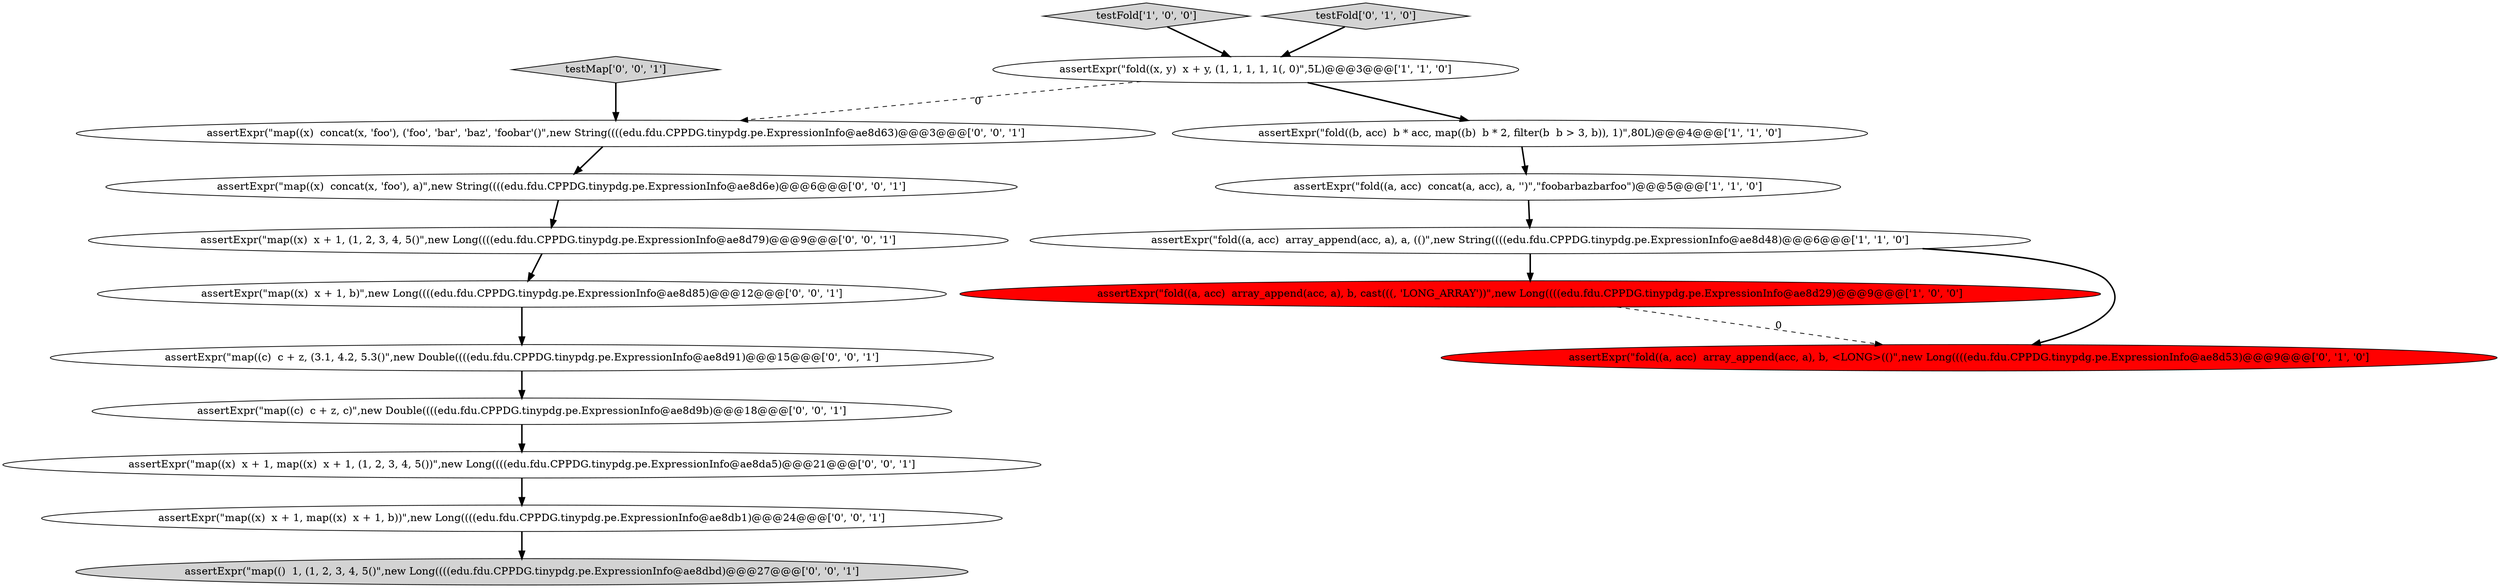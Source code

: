 digraph {
12 [style = filled, label = "assertExpr(\"map((c)  c + z, c)\",new Double((((edu.fdu.CPPDG.tinypdg.pe.ExpressionInfo@ae8d9b)@@@18@@@['0', '0', '1']", fillcolor = white, shape = ellipse image = "AAA0AAABBB3BBB"];
17 [style = filled, label = "testMap['0', '0', '1']", fillcolor = lightgray, shape = diamond image = "AAA0AAABBB3BBB"];
16 [style = filled, label = "assertExpr(\"map(()  1, (1, 2, 3, 4, 5()\",new Long((((edu.fdu.CPPDG.tinypdg.pe.ExpressionInfo@ae8dbd)@@@27@@@['0', '0', '1']", fillcolor = lightgray, shape = ellipse image = "AAA0AAABBB3BBB"];
4 [style = filled, label = "assertExpr(\"fold((a, acc)  concat(a, acc), a, '')\",\"foobarbazbarfoo\")@@@5@@@['1', '1', '0']", fillcolor = white, shape = ellipse image = "AAA0AAABBB1BBB"];
2 [style = filled, label = "assertExpr(\"fold((b, acc)  b * acc, map((b)  b * 2, filter(b  b > 3, b)), 1)\",80L)@@@4@@@['1', '1', '0']", fillcolor = white, shape = ellipse image = "AAA0AAABBB1BBB"];
8 [style = filled, label = "assertExpr(\"map((x)  concat(x, 'foo'), ('foo', 'bar', 'baz', 'foobar'()\",new String((((edu.fdu.CPPDG.tinypdg.pe.ExpressionInfo@ae8d63)@@@3@@@['0', '0', '1']", fillcolor = white, shape = ellipse image = "AAA0AAABBB3BBB"];
0 [style = filled, label = "assertExpr(\"fold((a, acc)  array_append(acc, a), a, (()\",new String((((edu.fdu.CPPDG.tinypdg.pe.ExpressionInfo@ae8d48)@@@6@@@['1', '1', '0']", fillcolor = white, shape = ellipse image = "AAA0AAABBB1BBB"];
5 [style = filled, label = "assertExpr(\"fold((a, acc)  array_append(acc, a), b, cast(((, 'LONG_ARRAY'))\",new Long((((edu.fdu.CPPDG.tinypdg.pe.ExpressionInfo@ae8d29)@@@9@@@['1', '0', '0']", fillcolor = red, shape = ellipse image = "AAA1AAABBB1BBB"];
9 [style = filled, label = "assertExpr(\"map((x)  x + 1, b)\",new Long((((edu.fdu.CPPDG.tinypdg.pe.ExpressionInfo@ae8d85)@@@12@@@['0', '0', '1']", fillcolor = white, shape = ellipse image = "AAA0AAABBB3BBB"];
10 [style = filled, label = "assertExpr(\"map((x)  x + 1, (1, 2, 3, 4, 5()\",new Long((((edu.fdu.CPPDG.tinypdg.pe.ExpressionInfo@ae8d79)@@@9@@@['0', '0', '1']", fillcolor = white, shape = ellipse image = "AAA0AAABBB3BBB"];
13 [style = filled, label = "assertExpr(\"map((x)  x + 1, map((x)  x + 1, b))\",new Long((((edu.fdu.CPPDG.tinypdg.pe.ExpressionInfo@ae8db1)@@@24@@@['0', '0', '1']", fillcolor = white, shape = ellipse image = "AAA0AAABBB3BBB"];
15 [style = filled, label = "assertExpr(\"map((x)  x + 1, map((x)  x + 1, (1, 2, 3, 4, 5())\",new Long((((edu.fdu.CPPDG.tinypdg.pe.ExpressionInfo@ae8da5)@@@21@@@['0', '0', '1']", fillcolor = white, shape = ellipse image = "AAA0AAABBB3BBB"];
14 [style = filled, label = "assertExpr(\"map((c)  c + z, (3.1, 4.2, 5.3()\",new Double((((edu.fdu.CPPDG.tinypdg.pe.ExpressionInfo@ae8d91)@@@15@@@['0', '0', '1']", fillcolor = white, shape = ellipse image = "AAA0AAABBB3BBB"];
3 [style = filled, label = "assertExpr(\"fold((x, y)  x + y, (1, 1, 1, 1, 1(, 0)\",5L)@@@3@@@['1', '1', '0']", fillcolor = white, shape = ellipse image = "AAA0AAABBB1BBB"];
11 [style = filled, label = "assertExpr(\"map((x)  concat(x, 'foo'), a)\",new String((((edu.fdu.CPPDG.tinypdg.pe.ExpressionInfo@ae8d6e)@@@6@@@['0', '0', '1']", fillcolor = white, shape = ellipse image = "AAA0AAABBB3BBB"];
7 [style = filled, label = "assertExpr(\"fold((a, acc)  array_append(acc, a), b, <LONG>(()\",new Long((((edu.fdu.CPPDG.tinypdg.pe.ExpressionInfo@ae8d53)@@@9@@@['0', '1', '0']", fillcolor = red, shape = ellipse image = "AAA1AAABBB2BBB"];
1 [style = filled, label = "testFold['1', '0', '0']", fillcolor = lightgray, shape = diamond image = "AAA0AAABBB1BBB"];
6 [style = filled, label = "testFold['0', '1', '0']", fillcolor = lightgray, shape = diamond image = "AAA0AAABBB2BBB"];
1->3 [style = bold, label=""];
17->8 [style = bold, label=""];
6->3 [style = bold, label=""];
3->8 [style = dashed, label="0"];
10->9 [style = bold, label=""];
15->13 [style = bold, label=""];
5->7 [style = dashed, label="0"];
3->2 [style = bold, label=""];
8->11 [style = bold, label=""];
2->4 [style = bold, label=""];
11->10 [style = bold, label=""];
12->15 [style = bold, label=""];
13->16 [style = bold, label=""];
14->12 [style = bold, label=""];
4->0 [style = bold, label=""];
0->5 [style = bold, label=""];
0->7 [style = bold, label=""];
9->14 [style = bold, label=""];
}

